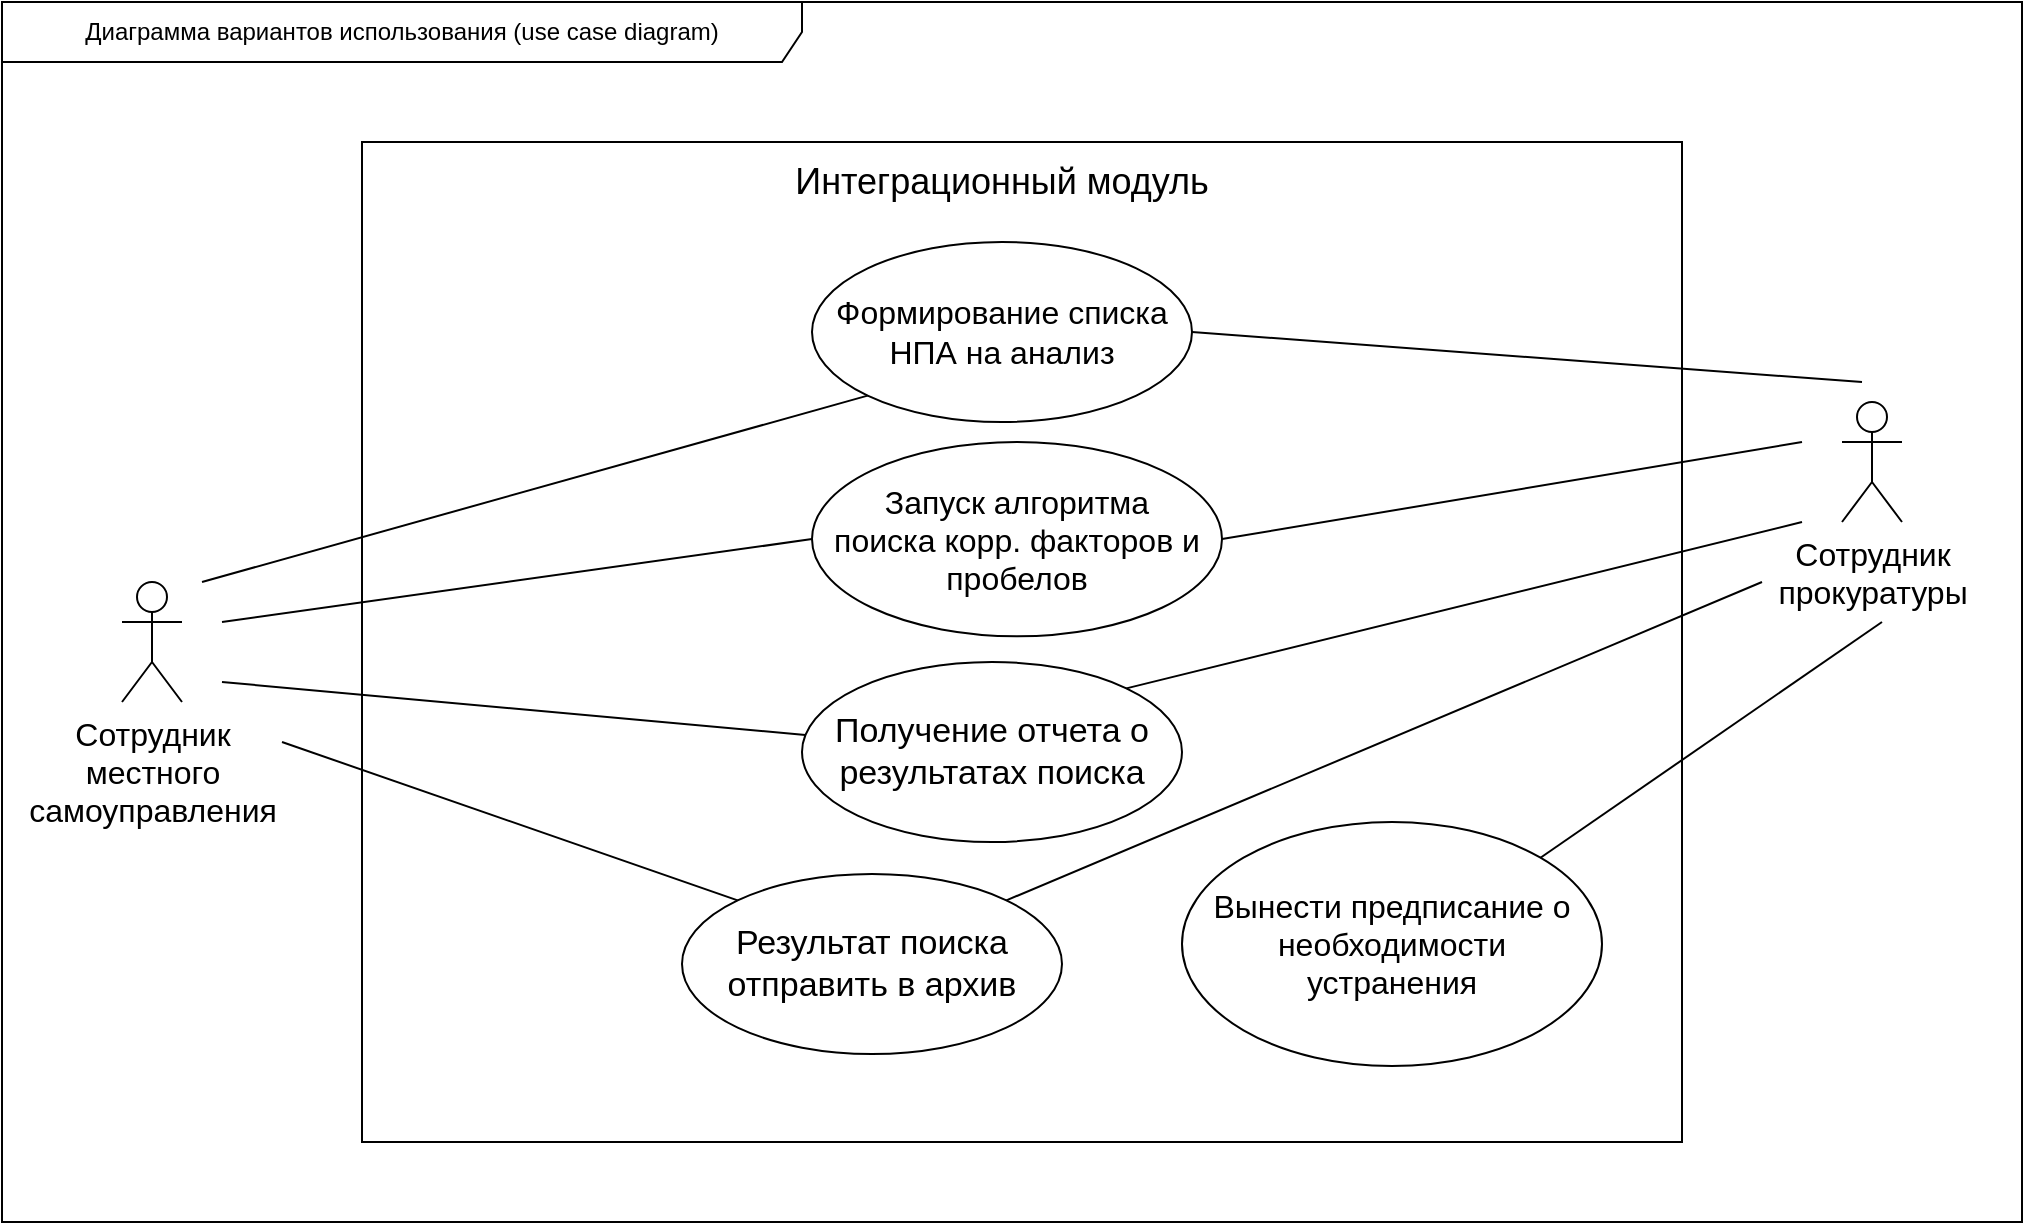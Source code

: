 <mxfile version="14.1.8" type="device"><diagram name="Page-1" id="e7e014a7-5840-1c2e-5031-d8a46d1fe8dd"><mxGraphModel dx="1086" dy="1632" grid="1" gridSize="10" guides="1" tooltips="1" connect="1" arrows="1" fold="1" page="1" pageScale="1" pageWidth="1169" pageHeight="826" background="none" math="0" shadow="0"><root><mxCell id="0"/><mxCell id="1" parent="0"/><mxCell id="31887JfQ04T_51z_vyh9-67" value="Диаграмма вариантов использования (use case diagram)" style="shape=umlFrame;whiteSpace=wrap;html=1;width=400;height=30;" parent="1" vertex="1"><mxGeometry x="90" y="-260" width="1010" height="610" as="geometry"/></mxCell><mxCell id="zKADX5YJscfgXHAa3air-2" value="" style="rounded=0;whiteSpace=wrap;html=1;" parent="1" vertex="1"><mxGeometry x="270" y="-190" width="660" height="500" as="geometry"/></mxCell><mxCell id="zKADX5YJscfgXHAa3air-3" value="&lt;font style=&quot;font-size: 18px&quot;&gt;Интеграционный модуль&lt;/font&gt;" style="text;html=1;strokeColor=none;fillColor=none;align=center;verticalAlign=middle;whiteSpace=wrap;rounded=0;" parent="1" vertex="1"><mxGeometry x="445" y="-180" width="290" height="20" as="geometry"/></mxCell><mxCell id="zKADX5YJscfgXHAa3air-4" value="Сотрудник&lt;br style=&quot;font-size: 16px;&quot;&gt;местного&lt;br style=&quot;font-size: 16px;&quot;&gt;самоуправления" style="shape=umlActor;verticalLabelPosition=bottom;verticalAlign=top;html=1;outlineConnect=0;fontSize=16;" parent="1" vertex="1"><mxGeometry x="150" y="30" width="30" height="60" as="geometry"/></mxCell><mxCell id="zKADX5YJscfgXHAa3air-5" value="Сотрудник&lt;br style=&quot;font-size: 16px;&quot;&gt;прокуратуры" style="shape=umlActor;verticalLabelPosition=bottom;verticalAlign=top;html=1;outlineConnect=0;fontSize=16;" parent="1" vertex="1"><mxGeometry x="1010" y="-60" width="30" height="60" as="geometry"/></mxCell><mxCell id="zKADX5YJscfgXHAa3air-6" value="&lt;font style=&quot;font-size: 16px&quot;&gt;Формирование списка&lt;br&gt;НПА на анализ&lt;/font&gt;" style="ellipse;whiteSpace=wrap;html=1;" parent="1" vertex="1"><mxGeometry x="495" y="-140" width="190" height="90" as="geometry"/></mxCell><mxCell id="zKADX5YJscfgXHAa3air-7" value="&lt;font style=&quot;font-size: 16px&quot;&gt;Запуск алгоритма&lt;br&gt;поиска корр. факторов и пробелов&lt;/font&gt;" style="ellipse;whiteSpace=wrap;html=1;" parent="1" vertex="1"><mxGeometry x="495" y="-40" width="205" height="97.11" as="geometry"/></mxCell><mxCell id="zKADX5YJscfgXHAa3air-8" value="&lt;font style=&quot;font-size: 17px;&quot;&gt;Получение отчета о результатах поиска&lt;/font&gt;" style="ellipse;whiteSpace=wrap;html=1;fontSize=17;" parent="1" vertex="1"><mxGeometry x="490" y="70" width="190" height="90" as="geometry"/></mxCell><mxCell id="zKADX5YJscfgXHAa3air-9" value="&lt;span style=&quot;font-size: 17px&quot;&gt;Результат поиска отправить в архив&lt;/span&gt;" style="ellipse;whiteSpace=wrap;html=1;" parent="1" vertex="1"><mxGeometry x="430" y="176" width="190" height="90" as="geometry"/></mxCell><mxCell id="zKADX5YJscfgXHAa3air-12" value="&lt;font style=&quot;font-size: 16px&quot;&gt;Вынести предписание о необходимости&lt;br&gt;устранения&lt;/font&gt;" style="ellipse;whiteSpace=wrap;html=1;" parent="1" vertex="1"><mxGeometry x="680" y="150" width="210" height="122" as="geometry"/></mxCell><mxCell id="zKADX5YJscfgXHAa3air-15" value="" style="endArrow=none;html=1;fontSize=16;exitX=1;exitY=0.5;exitDx=0;exitDy=0;" parent="1" source="zKADX5YJscfgXHAa3air-6" edge="1"><mxGeometry width="50" height="50" relative="1" as="geometry"><mxPoint x="620" y="-10" as="sourcePoint"/><mxPoint x="1020" y="-70" as="targetPoint"/></mxGeometry></mxCell><mxCell id="zKADX5YJscfgXHAa3air-16" value="" style="endArrow=none;html=1;fontSize=16;exitX=1;exitY=0.5;exitDx=0;exitDy=0;" parent="1" source="zKADX5YJscfgXHAa3air-7" edge="1"><mxGeometry width="50" height="50" relative="1" as="geometry"><mxPoint x="620" y="-10" as="sourcePoint"/><mxPoint x="990" y="-40" as="targetPoint"/></mxGeometry></mxCell><mxCell id="zKADX5YJscfgXHAa3air-17" value="" style="endArrow=none;html=1;fontSize=16;exitX=1;exitY=0;exitDx=0;exitDy=0;" parent="1" source="zKADX5YJscfgXHAa3air-8" edge="1"><mxGeometry width="50" height="50" relative="1" as="geometry"><mxPoint x="620" y="-10" as="sourcePoint"/><mxPoint x="990" as="targetPoint"/></mxGeometry></mxCell><mxCell id="zKADX5YJscfgXHAa3air-18" value="" style="endArrow=none;html=1;fontSize=16;exitX=1;exitY=0;exitDx=0;exitDy=0;" parent="1" source="zKADX5YJscfgXHAa3air-9" edge="1"><mxGeometry width="50" height="50" relative="1" as="geometry"><mxPoint x="620" y="-10" as="sourcePoint"/><mxPoint x="970" y="30" as="targetPoint"/></mxGeometry></mxCell><mxCell id="zKADX5YJscfgXHAa3air-19" value="" style="endArrow=none;html=1;fontSize=16;exitX=1;exitY=0;exitDx=0;exitDy=0;" parent="1" source="zKADX5YJscfgXHAa3air-12" edge="1"><mxGeometry width="50" height="50" relative="1" as="geometry"><mxPoint x="620" y="-10" as="sourcePoint"/><mxPoint x="1030" y="50" as="targetPoint"/></mxGeometry></mxCell><mxCell id="zKADX5YJscfgXHAa3air-21" value="" style="endArrow=none;html=1;fontSize=16;entryX=0;entryY=1;entryDx=0;entryDy=0;" parent="1" target="zKADX5YJscfgXHAa3air-6" edge="1"><mxGeometry width="50" height="50" relative="1" as="geometry"><mxPoint x="190" y="30" as="sourcePoint"/><mxPoint x="670" y="-60" as="targetPoint"/></mxGeometry></mxCell><mxCell id="zKADX5YJscfgXHAa3air-22" value="" style="endArrow=none;html=1;fontSize=16;entryX=0;entryY=0.5;entryDx=0;entryDy=0;" parent="1" target="zKADX5YJscfgXHAa3air-7" edge="1"><mxGeometry width="50" height="50" relative="1" as="geometry"><mxPoint x="200" y="50" as="sourcePoint"/><mxPoint x="670" y="-60" as="targetPoint"/></mxGeometry></mxCell><mxCell id="zKADX5YJscfgXHAa3air-23" value="" style="endArrow=none;html=1;fontSize=16;" parent="1" target="zKADX5YJscfgXHAa3air-8" edge="1"><mxGeometry width="50" height="50" relative="1" as="geometry"><mxPoint x="200" y="80" as="sourcePoint"/><mxPoint x="670" y="-60" as="targetPoint"/></mxGeometry></mxCell><mxCell id="zKADX5YJscfgXHAa3air-24" value="" style="endArrow=none;html=1;fontSize=16;entryX=0;entryY=0;entryDx=0;entryDy=0;" parent="1" target="zKADX5YJscfgXHAa3air-9" edge="1"><mxGeometry width="50" height="50" relative="1" as="geometry"><mxPoint x="230" y="110" as="sourcePoint"/><mxPoint x="670" y="-60" as="targetPoint"/></mxGeometry></mxCell></root></mxGraphModel></diagram></mxfile>
